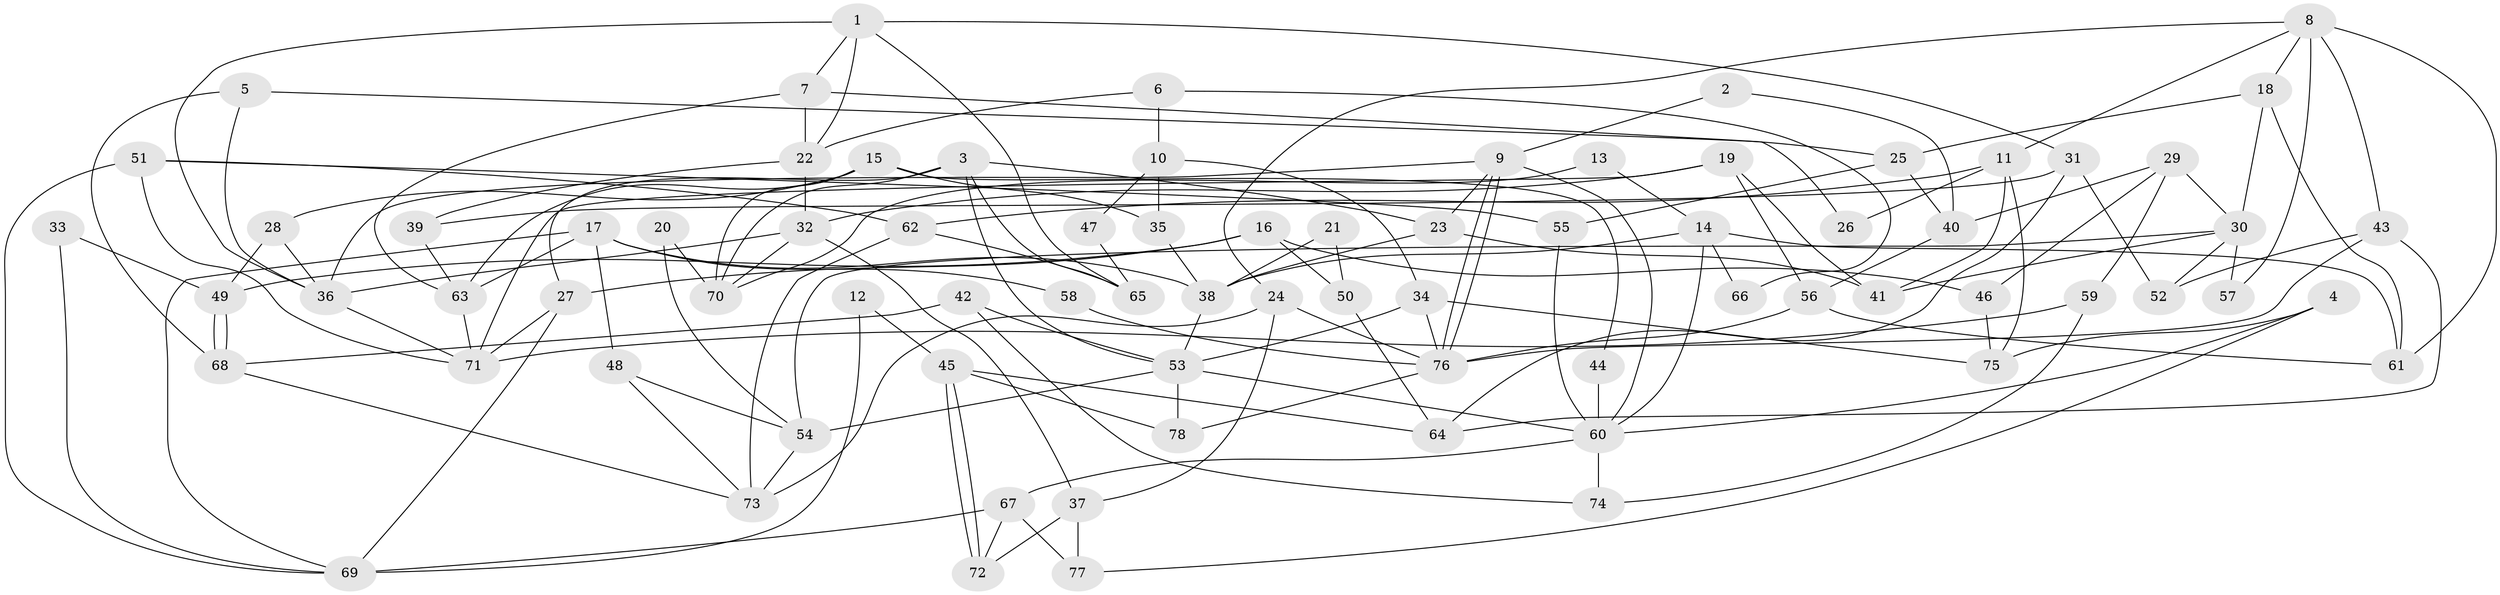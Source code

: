 // Generated by graph-tools (version 1.1) at 2025/50/03/09/25 03:50:15]
// undirected, 78 vertices, 156 edges
graph export_dot {
graph [start="1"]
  node [color=gray90,style=filled];
  1;
  2;
  3;
  4;
  5;
  6;
  7;
  8;
  9;
  10;
  11;
  12;
  13;
  14;
  15;
  16;
  17;
  18;
  19;
  20;
  21;
  22;
  23;
  24;
  25;
  26;
  27;
  28;
  29;
  30;
  31;
  32;
  33;
  34;
  35;
  36;
  37;
  38;
  39;
  40;
  41;
  42;
  43;
  44;
  45;
  46;
  47;
  48;
  49;
  50;
  51;
  52;
  53;
  54;
  55;
  56;
  57;
  58;
  59;
  60;
  61;
  62;
  63;
  64;
  65;
  66;
  67;
  68;
  69;
  70;
  71;
  72;
  73;
  74;
  75;
  76;
  77;
  78;
  1 -- 65;
  1 -- 7;
  1 -- 22;
  1 -- 31;
  1 -- 36;
  2 -- 9;
  2 -- 40;
  3 -- 23;
  3 -- 27;
  3 -- 53;
  3 -- 65;
  3 -- 70;
  4 -- 75;
  4 -- 60;
  4 -- 77;
  5 -- 68;
  5 -- 36;
  5 -- 25;
  6 -- 22;
  6 -- 10;
  6 -- 66;
  7 -- 22;
  7 -- 63;
  7 -- 26;
  8 -- 61;
  8 -- 24;
  8 -- 11;
  8 -- 18;
  8 -- 43;
  8 -- 57;
  9 -- 76;
  9 -- 76;
  9 -- 60;
  9 -- 23;
  9 -- 36;
  10 -- 35;
  10 -- 34;
  10 -- 47;
  11 -- 41;
  11 -- 26;
  11 -- 62;
  11 -- 75;
  12 -- 45;
  12 -- 69;
  13 -- 14;
  13 -- 70;
  14 -- 61;
  14 -- 38;
  14 -- 60;
  14 -- 66;
  15 -- 63;
  15 -- 28;
  15 -- 35;
  15 -- 44;
  15 -- 70;
  16 -- 46;
  16 -- 27;
  16 -- 49;
  16 -- 50;
  17 -- 38;
  17 -- 69;
  17 -- 48;
  17 -- 58;
  17 -- 63;
  18 -- 25;
  18 -- 30;
  18 -- 61;
  19 -- 32;
  19 -- 71;
  19 -- 41;
  19 -- 56;
  20 -- 54;
  20 -- 70;
  21 -- 38;
  21 -- 50;
  22 -- 32;
  22 -- 39;
  23 -- 41;
  23 -- 38;
  24 -- 37;
  24 -- 76;
  24 -- 73;
  25 -- 40;
  25 -- 55;
  27 -- 69;
  27 -- 71;
  28 -- 49;
  28 -- 36;
  29 -- 59;
  29 -- 30;
  29 -- 40;
  29 -- 46;
  30 -- 54;
  30 -- 41;
  30 -- 52;
  30 -- 57;
  31 -- 52;
  31 -- 39;
  31 -- 64;
  32 -- 70;
  32 -- 36;
  32 -- 37;
  33 -- 69;
  33 -- 49;
  34 -- 76;
  34 -- 53;
  34 -- 75;
  35 -- 38;
  36 -- 71;
  37 -- 72;
  37 -- 77;
  38 -- 53;
  39 -- 63;
  40 -- 56;
  42 -- 68;
  42 -- 53;
  42 -- 74;
  43 -- 64;
  43 -- 52;
  43 -- 76;
  44 -- 60;
  45 -- 72;
  45 -- 72;
  45 -- 78;
  45 -- 64;
  46 -- 75;
  47 -- 65;
  48 -- 73;
  48 -- 54;
  49 -- 68;
  49 -- 68;
  50 -- 64;
  51 -- 55;
  51 -- 71;
  51 -- 62;
  51 -- 69;
  53 -- 54;
  53 -- 60;
  53 -- 78;
  54 -- 73;
  55 -- 60;
  56 -- 76;
  56 -- 61;
  58 -- 76;
  59 -- 71;
  59 -- 74;
  60 -- 67;
  60 -- 74;
  62 -- 65;
  62 -- 73;
  63 -- 71;
  67 -- 77;
  67 -- 69;
  67 -- 72;
  68 -- 73;
  76 -- 78;
}
